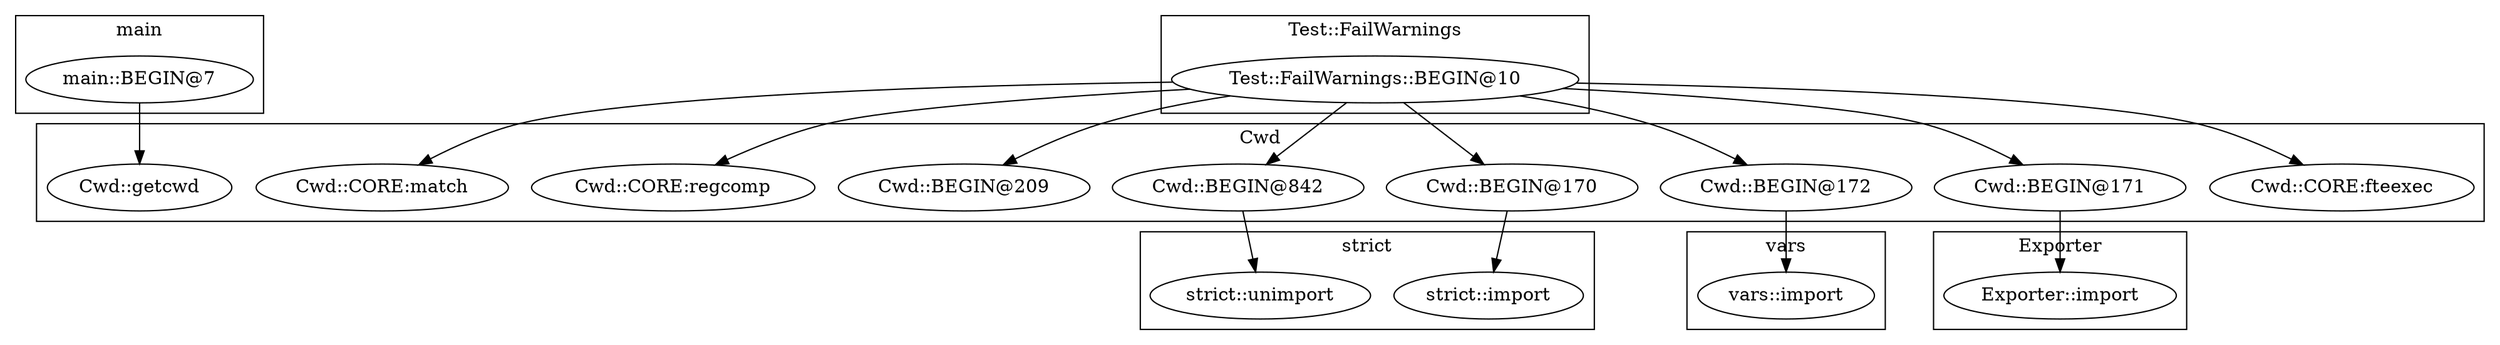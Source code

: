 digraph {
graph [overlap=false]
subgraph cluster_main {
	label="main";
	"main::BEGIN@7";
}
subgraph cluster_strict {
	label="strict";
	"strict::import";
	"strict::unimport";
}
subgraph cluster_Test_FailWarnings {
	label="Test::FailWarnings";
	"Test::FailWarnings::BEGIN@10";
}
subgraph cluster_Cwd {
	label="Cwd";
	"Cwd::getcwd";
	"Cwd::BEGIN@842";
	"Cwd::BEGIN@170";
	"Cwd::BEGIN@172";
	"Cwd::BEGIN@171";
	"Cwd::BEGIN@209";
	"Cwd::CORE:regcomp";
	"Cwd::CORE:match";
	"Cwd::CORE:fteexec";
}
subgraph cluster_vars {
	label="vars";
	"vars::import";
}
subgraph cluster_Exporter {
	label="Exporter";
	"Exporter::import";
}
"Test::FailWarnings::BEGIN@10" -> "Cwd::CORE:match";
"Test::FailWarnings::BEGIN@10" -> "Cwd::BEGIN@171";
"Test::FailWarnings::BEGIN@10" -> "Cwd::BEGIN@209";
"main::BEGIN@7" -> "Cwd::getcwd";
"Cwd::BEGIN@172" -> "vars::import";
"Test::FailWarnings::BEGIN@10" -> "Cwd::CORE:fteexec";
"Test::FailWarnings::BEGIN@10" -> "Cwd::BEGIN@170";
"Test::FailWarnings::BEGIN@10" -> "Cwd::BEGIN@172";
"Cwd::BEGIN@842" -> "strict::unimport";
"Cwd::BEGIN@171" -> "Exporter::import";
"Test::FailWarnings::BEGIN@10" -> "Cwd::CORE:regcomp";
"Test::FailWarnings::BEGIN@10" -> "Cwd::BEGIN@842";
"Cwd::BEGIN@170" -> "strict::import";
}
